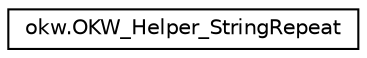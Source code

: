 digraph "Grafische Darstellung der Klassenhierarchie"
{
 // INTERACTIVE_SVG=YES
 // LATEX_PDF_SIZE
  edge [fontname="Helvetica",fontsize="10",labelfontname="Helvetica",labelfontsize="10"];
  node [fontname="Helvetica",fontsize="10",shape=record];
  rankdir="LR";
  Node0 [label="okw.OKW_Helper_StringRepeat",height=0.2,width=0.4,color="black", fillcolor="white", style="filled",URL="$classokw_1_1_o_k_w___helper___string_repeat.html",tooltip=" "];
}

